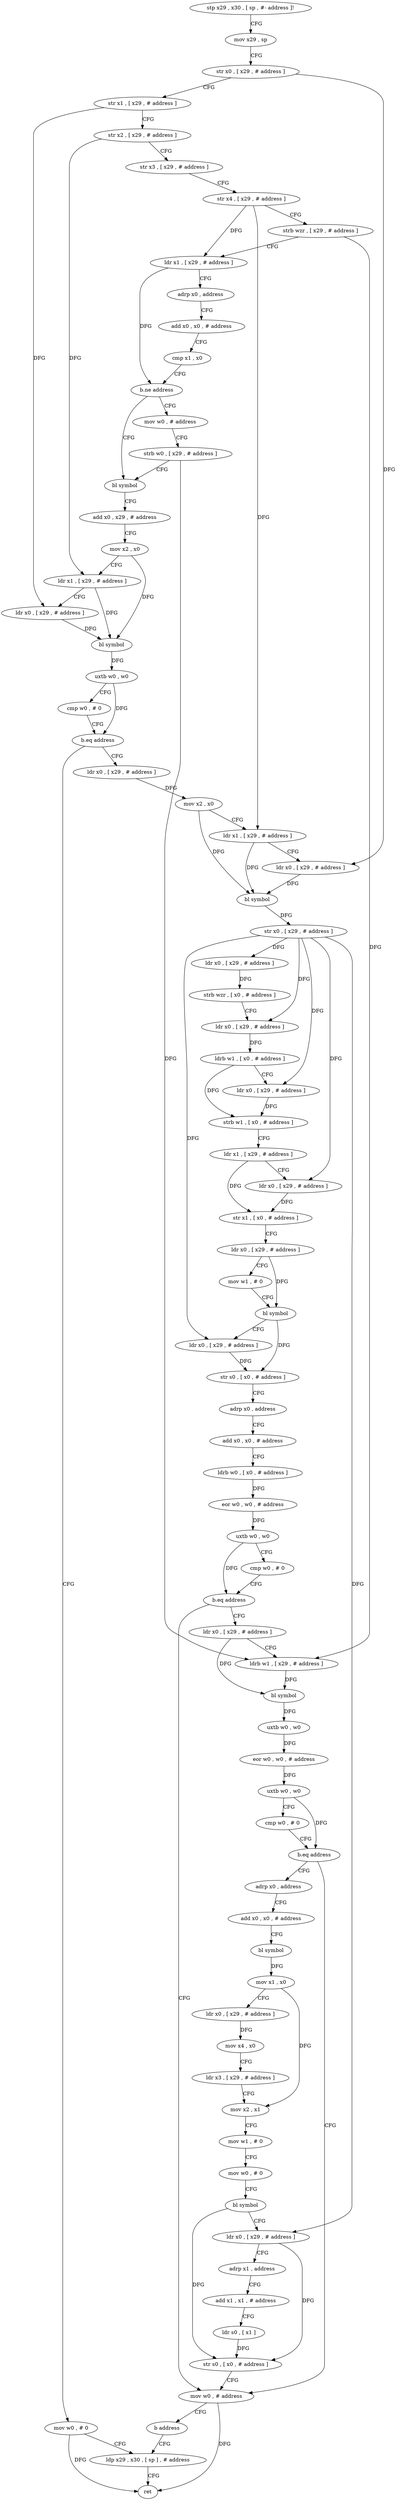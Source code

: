 digraph "func" {
"4272260" [label = "stp x29 , x30 , [ sp , #- address ]!" ]
"4272264" [label = "mov x29 , sp" ]
"4272268" [label = "str x0 , [ x29 , # address ]" ]
"4272272" [label = "str x1 , [ x29 , # address ]" ]
"4272276" [label = "str x2 , [ x29 , # address ]" ]
"4272280" [label = "str x3 , [ x29 , # address ]" ]
"4272284" [label = "str x4 , [ x29 , # address ]" ]
"4272288" [label = "strb wzr , [ x29 , # address ]" ]
"4272292" [label = "ldr x1 , [ x29 , # address ]" ]
"4272296" [label = "adrp x0 , address" ]
"4272300" [label = "add x0 , x0 , # address" ]
"4272304" [label = "cmp x1 , x0" ]
"4272308" [label = "b.ne address" ]
"4272320" [label = "bl symbol" ]
"4272312" [label = "mov w0 , # address" ]
"4272324" [label = "add x0 , x29 , # address" ]
"4272328" [label = "mov x2 , x0" ]
"4272332" [label = "ldr x1 , [ x29 , # address ]" ]
"4272336" [label = "ldr x0 , [ x29 , # address ]" ]
"4272340" [label = "bl symbol" ]
"4272344" [label = "uxtb w0 , w0" ]
"4272348" [label = "cmp w0 , # 0" ]
"4272352" [label = "b.eq address" ]
"4272568" [label = "mov w0 , # 0" ]
"4272356" [label = "ldr x0 , [ x29 , # address ]" ]
"4272316" [label = "strb w0 , [ x29 , # address ]" ]
"4272572" [label = "ldp x29 , x30 , [ sp ] , # address" ]
"4272360" [label = "mov x2 , x0" ]
"4272364" [label = "ldr x1 , [ x29 , # address ]" ]
"4272368" [label = "ldr x0 , [ x29 , # address ]" ]
"4272372" [label = "bl symbol" ]
"4272376" [label = "str x0 , [ x29 , # address ]" ]
"4272380" [label = "ldr x0 , [ x29 , # address ]" ]
"4272384" [label = "strb wzr , [ x0 , # address ]" ]
"4272388" [label = "ldr x0 , [ x29 , # address ]" ]
"4272392" [label = "ldrb w1 , [ x0 , # address ]" ]
"4272396" [label = "ldr x0 , [ x29 , # address ]" ]
"4272400" [label = "strb w1 , [ x0 , # address ]" ]
"4272404" [label = "ldr x1 , [ x29 , # address ]" ]
"4272408" [label = "ldr x0 , [ x29 , # address ]" ]
"4272412" [label = "str x1 , [ x0 , # address ]" ]
"4272416" [label = "ldr x0 , [ x29 , # address ]" ]
"4272420" [label = "mov w1 , # 0" ]
"4272424" [label = "bl symbol" ]
"4272428" [label = "ldr x0 , [ x29 , # address ]" ]
"4272432" [label = "str s0 , [ x0 , # address ]" ]
"4272436" [label = "adrp x0 , address" ]
"4272440" [label = "add x0 , x0 , # address" ]
"4272444" [label = "ldrb w0 , [ x0 , # address ]" ]
"4272448" [label = "eor w0 , w0 , # address" ]
"4272452" [label = "uxtb w0 , w0" ]
"4272456" [label = "cmp w0 , # 0" ]
"4272460" [label = "b.eq address" ]
"4272560" [label = "mov w0 , # address" ]
"4272464" [label = "ldr x0 , [ x29 , # address ]" ]
"4272564" [label = "b address" ]
"4272468" [label = "ldrb w1 , [ x29 , # address ]" ]
"4272472" [label = "bl symbol" ]
"4272476" [label = "uxtb w0 , w0" ]
"4272480" [label = "eor w0 , w0 , # address" ]
"4272484" [label = "uxtb w0 , w0" ]
"4272488" [label = "cmp w0 , # 0" ]
"4272492" [label = "b.eq address" ]
"4272496" [label = "adrp x0 , address" ]
"4272576" [label = "ret" ]
"4272500" [label = "add x0 , x0 , # address" ]
"4272504" [label = "bl symbol" ]
"4272508" [label = "mov x1 , x0" ]
"4272512" [label = "ldr x0 , [ x29 , # address ]" ]
"4272516" [label = "mov x4 , x0" ]
"4272520" [label = "ldr x3 , [ x29 , # address ]" ]
"4272524" [label = "mov x2 , x1" ]
"4272528" [label = "mov w1 , # 0" ]
"4272532" [label = "mov w0 , # 0" ]
"4272536" [label = "bl symbol" ]
"4272540" [label = "ldr x0 , [ x29 , # address ]" ]
"4272544" [label = "adrp x1 , address" ]
"4272548" [label = "add x1 , x1 , # address" ]
"4272552" [label = "ldr s0 , [ x1 ]" ]
"4272556" [label = "str s0 , [ x0 , # address ]" ]
"4272260" -> "4272264" [ label = "CFG" ]
"4272264" -> "4272268" [ label = "CFG" ]
"4272268" -> "4272272" [ label = "CFG" ]
"4272268" -> "4272368" [ label = "DFG" ]
"4272272" -> "4272276" [ label = "CFG" ]
"4272272" -> "4272336" [ label = "DFG" ]
"4272276" -> "4272280" [ label = "CFG" ]
"4272276" -> "4272332" [ label = "DFG" ]
"4272280" -> "4272284" [ label = "CFG" ]
"4272284" -> "4272288" [ label = "CFG" ]
"4272284" -> "4272292" [ label = "DFG" ]
"4272284" -> "4272364" [ label = "DFG" ]
"4272288" -> "4272292" [ label = "CFG" ]
"4272288" -> "4272468" [ label = "DFG" ]
"4272292" -> "4272296" [ label = "CFG" ]
"4272292" -> "4272308" [ label = "DFG" ]
"4272296" -> "4272300" [ label = "CFG" ]
"4272300" -> "4272304" [ label = "CFG" ]
"4272304" -> "4272308" [ label = "CFG" ]
"4272308" -> "4272320" [ label = "CFG" ]
"4272308" -> "4272312" [ label = "CFG" ]
"4272320" -> "4272324" [ label = "CFG" ]
"4272312" -> "4272316" [ label = "CFG" ]
"4272324" -> "4272328" [ label = "CFG" ]
"4272328" -> "4272332" [ label = "CFG" ]
"4272328" -> "4272340" [ label = "DFG" ]
"4272332" -> "4272336" [ label = "CFG" ]
"4272332" -> "4272340" [ label = "DFG" ]
"4272336" -> "4272340" [ label = "DFG" ]
"4272340" -> "4272344" [ label = "DFG" ]
"4272344" -> "4272348" [ label = "CFG" ]
"4272344" -> "4272352" [ label = "DFG" ]
"4272348" -> "4272352" [ label = "CFG" ]
"4272352" -> "4272568" [ label = "CFG" ]
"4272352" -> "4272356" [ label = "CFG" ]
"4272568" -> "4272572" [ label = "CFG" ]
"4272568" -> "4272576" [ label = "DFG" ]
"4272356" -> "4272360" [ label = "DFG" ]
"4272316" -> "4272320" [ label = "CFG" ]
"4272316" -> "4272468" [ label = "DFG" ]
"4272572" -> "4272576" [ label = "CFG" ]
"4272360" -> "4272364" [ label = "CFG" ]
"4272360" -> "4272372" [ label = "DFG" ]
"4272364" -> "4272368" [ label = "CFG" ]
"4272364" -> "4272372" [ label = "DFG" ]
"4272368" -> "4272372" [ label = "DFG" ]
"4272372" -> "4272376" [ label = "DFG" ]
"4272376" -> "4272380" [ label = "DFG" ]
"4272376" -> "4272388" [ label = "DFG" ]
"4272376" -> "4272396" [ label = "DFG" ]
"4272376" -> "4272408" [ label = "DFG" ]
"4272376" -> "4272428" [ label = "DFG" ]
"4272376" -> "4272540" [ label = "DFG" ]
"4272380" -> "4272384" [ label = "DFG" ]
"4272384" -> "4272388" [ label = "CFG" ]
"4272388" -> "4272392" [ label = "DFG" ]
"4272392" -> "4272396" [ label = "CFG" ]
"4272392" -> "4272400" [ label = "DFG" ]
"4272396" -> "4272400" [ label = "DFG" ]
"4272400" -> "4272404" [ label = "CFG" ]
"4272404" -> "4272408" [ label = "CFG" ]
"4272404" -> "4272412" [ label = "DFG" ]
"4272408" -> "4272412" [ label = "DFG" ]
"4272412" -> "4272416" [ label = "CFG" ]
"4272416" -> "4272420" [ label = "CFG" ]
"4272416" -> "4272424" [ label = "DFG" ]
"4272420" -> "4272424" [ label = "CFG" ]
"4272424" -> "4272428" [ label = "CFG" ]
"4272424" -> "4272432" [ label = "DFG" ]
"4272428" -> "4272432" [ label = "DFG" ]
"4272432" -> "4272436" [ label = "CFG" ]
"4272436" -> "4272440" [ label = "CFG" ]
"4272440" -> "4272444" [ label = "CFG" ]
"4272444" -> "4272448" [ label = "DFG" ]
"4272448" -> "4272452" [ label = "DFG" ]
"4272452" -> "4272456" [ label = "CFG" ]
"4272452" -> "4272460" [ label = "DFG" ]
"4272456" -> "4272460" [ label = "CFG" ]
"4272460" -> "4272560" [ label = "CFG" ]
"4272460" -> "4272464" [ label = "CFG" ]
"4272560" -> "4272564" [ label = "CFG" ]
"4272560" -> "4272576" [ label = "DFG" ]
"4272464" -> "4272468" [ label = "CFG" ]
"4272464" -> "4272472" [ label = "DFG" ]
"4272564" -> "4272572" [ label = "CFG" ]
"4272468" -> "4272472" [ label = "DFG" ]
"4272472" -> "4272476" [ label = "DFG" ]
"4272476" -> "4272480" [ label = "DFG" ]
"4272480" -> "4272484" [ label = "DFG" ]
"4272484" -> "4272488" [ label = "CFG" ]
"4272484" -> "4272492" [ label = "DFG" ]
"4272488" -> "4272492" [ label = "CFG" ]
"4272492" -> "4272560" [ label = "CFG" ]
"4272492" -> "4272496" [ label = "CFG" ]
"4272496" -> "4272500" [ label = "CFG" ]
"4272500" -> "4272504" [ label = "CFG" ]
"4272504" -> "4272508" [ label = "DFG" ]
"4272508" -> "4272512" [ label = "CFG" ]
"4272508" -> "4272524" [ label = "DFG" ]
"4272512" -> "4272516" [ label = "DFG" ]
"4272516" -> "4272520" [ label = "CFG" ]
"4272520" -> "4272524" [ label = "CFG" ]
"4272524" -> "4272528" [ label = "CFG" ]
"4272528" -> "4272532" [ label = "CFG" ]
"4272532" -> "4272536" [ label = "CFG" ]
"4272536" -> "4272540" [ label = "CFG" ]
"4272536" -> "4272556" [ label = "DFG" ]
"4272540" -> "4272544" [ label = "CFG" ]
"4272540" -> "4272556" [ label = "DFG" ]
"4272544" -> "4272548" [ label = "CFG" ]
"4272548" -> "4272552" [ label = "CFG" ]
"4272552" -> "4272556" [ label = "DFG" ]
"4272556" -> "4272560" [ label = "CFG" ]
}
